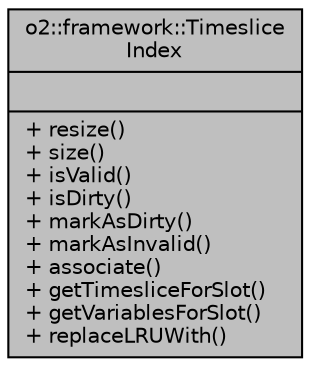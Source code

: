 digraph "o2::framework::TimesliceIndex"
{
 // INTERACTIVE_SVG=YES
  bgcolor="transparent";
  edge [fontname="Helvetica",fontsize="10",labelfontname="Helvetica",labelfontsize="10"];
  node [fontname="Helvetica",fontsize="10",shape=record];
  Node1 [label="{o2::framework::Timeslice\lIndex\n||+ resize()\l+ size()\l+ isValid()\l+ isDirty()\l+ markAsDirty()\l+ markAsInvalid()\l+ associate()\l+ getTimesliceForSlot()\l+ getVariablesForSlot()\l+ replaceLRUWith()\l}",height=0.2,width=0.4,color="black", fillcolor="grey75", style="filled" fontcolor="black"];
}
